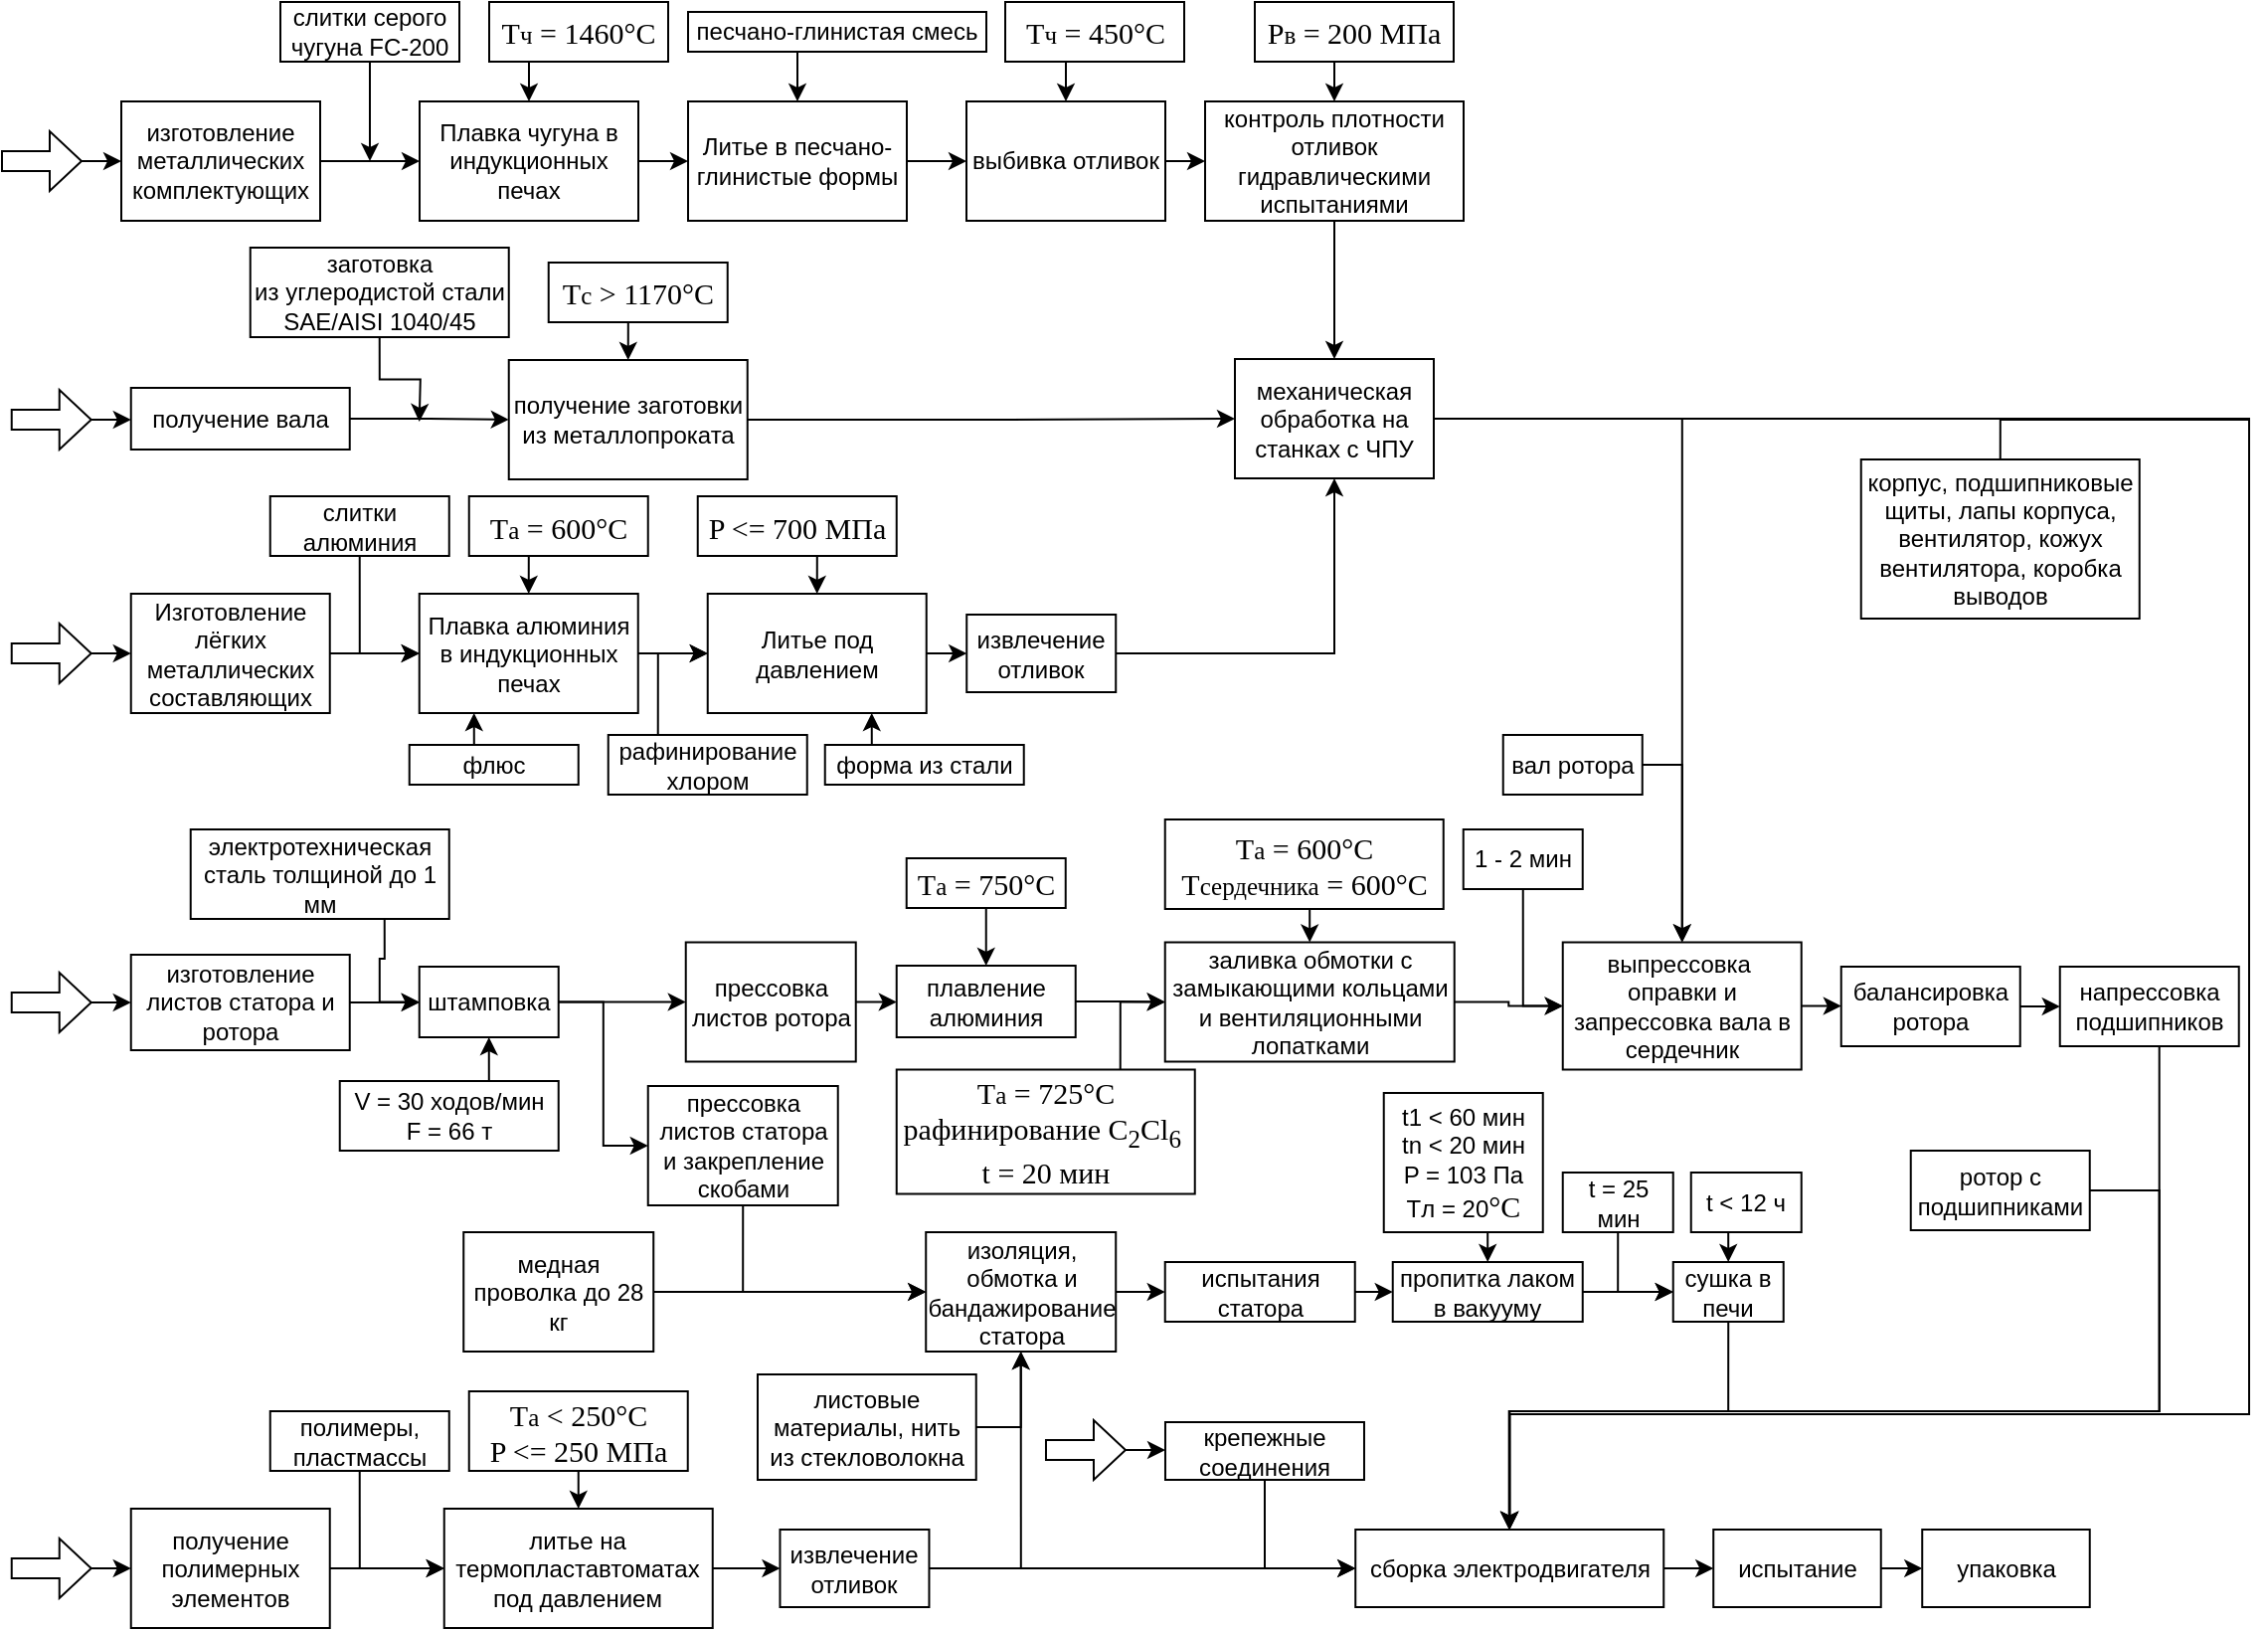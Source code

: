 <mxfile version="14.8.0" type="github">
  <diagram id="jTLe9S580Fmypu5tS3AX" name="Страница 1">
    <mxGraphModel dx="1426" dy="783" grid="1" gridSize="10" guides="1" tooltips="1" connect="1" arrows="1" fold="1" page="1" pageScale="1" pageWidth="1169" pageHeight="827" math="0" shadow="0">
      <root>
        <mxCell id="0" />
        <mxCell id="1" parent="0" />
        <mxCell id="T1iM9zcVQcqPaShfsM0y-9" style="edgeStyle=orthogonalEdgeStyle;rounded=0;orthogonalLoop=1;jettySize=auto;html=1;exitX=1;exitY=0.5;exitDx=0;exitDy=0;entryX=0;entryY=0.5;entryDx=0;entryDy=0;" parent="1" source="T1iM9zcVQcqPaShfsM0y-27" target="T1iM9zcVQcqPaShfsM0y-8" edge="1">
          <mxGeometry relative="1" as="geometry">
            <mxPoint x="140" y="80" as="sourcePoint" />
          </mxGeometry>
        </mxCell>
        <mxCell id="T1iM9zcVQcqPaShfsM0y-28" style="edgeStyle=orthogonalEdgeStyle;rounded=0;orthogonalLoop=1;jettySize=auto;html=1;exitX=1;exitY=0.5;exitDx=0;exitDy=0;exitPerimeter=0;entryX=0;entryY=0.5;entryDx=0;entryDy=0;" parent="1" source="T1iM9zcVQcqPaShfsM0y-4" target="T1iM9zcVQcqPaShfsM0y-27" edge="1">
          <mxGeometry relative="1" as="geometry" />
        </mxCell>
        <mxCell id="T1iM9zcVQcqPaShfsM0y-4" value="" style="shape=singleArrow;whiteSpace=wrap;html=1;arrowWidth=0.333;arrowSize=0.4;" parent="1" vertex="1">
          <mxGeometry y="65" width="40" height="30" as="geometry" />
        </mxCell>
        <mxCell id="T1iM9zcVQcqPaShfsM0y-11" style="edgeStyle=orthogonalEdgeStyle;rounded=0;orthogonalLoop=1;jettySize=auto;html=1;exitX=0.5;exitY=1;exitDx=0;exitDy=0;entryX=0.5;entryY=0;entryDx=0;entryDy=0;" parent="1" source="T1iM9zcVQcqPaShfsM0y-5" target="T1iM9zcVQcqPaShfsM0y-8" edge="1">
          <mxGeometry relative="1" as="geometry" />
        </mxCell>
        <mxCell id="T1iM9zcVQcqPaShfsM0y-5" value="&lt;font face=&quot;Times New Roman&quot;&gt;&lt;span style=&quot;font-size: 15px&quot;&gt;T&lt;/span&gt;&lt;span style=&quot;font-size: 12.5px&quot;&gt;ч&lt;/span&gt;&lt;span style=&quot;font-size: 15px&quot;&gt;&amp;nbsp;= 1460°С&lt;/span&gt;&lt;/font&gt;" style="rounded=0;whiteSpace=wrap;html=1;" parent="1" vertex="1">
          <mxGeometry x="245" width="90" height="30" as="geometry" />
        </mxCell>
        <mxCell id="T1iM9zcVQcqPaShfsM0y-10" style="edgeStyle=orthogonalEdgeStyle;rounded=0;orthogonalLoop=1;jettySize=auto;html=1;exitX=0.5;exitY=1;exitDx=0;exitDy=0;" parent="1" source="T1iM9zcVQcqPaShfsM0y-6" edge="1">
          <mxGeometry relative="1" as="geometry">
            <mxPoint x="185" y="80" as="targetPoint" />
          </mxGeometry>
        </mxCell>
        <mxCell id="T1iM9zcVQcqPaShfsM0y-6" value="слитки серого чугуна FC-200" style="rounded=0;whiteSpace=wrap;html=1;" parent="1" vertex="1">
          <mxGeometry x="140" width="90" height="30" as="geometry" />
        </mxCell>
        <mxCell id="T1iM9zcVQcqPaShfsM0y-16" style="edgeStyle=orthogonalEdgeStyle;rounded=0;orthogonalLoop=1;jettySize=auto;html=1;exitX=1;exitY=0.5;exitDx=0;exitDy=0;entryX=0;entryY=0.5;entryDx=0;entryDy=0;" parent="1" source="T1iM9zcVQcqPaShfsM0y-7" target="T1iM9zcVQcqPaShfsM0y-15" edge="1">
          <mxGeometry relative="1" as="geometry" />
        </mxCell>
        <mxCell id="T1iM9zcVQcqPaShfsM0y-7" value="Литье в песчано-глинистые формы" style="rounded=0;whiteSpace=wrap;html=1;" parent="1" vertex="1">
          <mxGeometry x="345" y="50" width="110" height="60" as="geometry" />
        </mxCell>
        <mxCell id="T1iM9zcVQcqPaShfsM0y-12" style="edgeStyle=orthogonalEdgeStyle;rounded=0;orthogonalLoop=1;jettySize=auto;html=1;exitX=1;exitY=0.5;exitDx=0;exitDy=0;entryX=0;entryY=0.5;entryDx=0;entryDy=0;" parent="1" source="T1iM9zcVQcqPaShfsM0y-8" target="T1iM9zcVQcqPaShfsM0y-7" edge="1">
          <mxGeometry relative="1" as="geometry" />
        </mxCell>
        <mxCell id="T1iM9zcVQcqPaShfsM0y-8" value="Плавка чугуна в индукционных печах" style="rounded=0;whiteSpace=wrap;html=1;" parent="1" vertex="1">
          <mxGeometry x="210" y="50" width="110" height="60" as="geometry" />
        </mxCell>
        <mxCell id="T1iM9zcVQcqPaShfsM0y-86" style="edgeStyle=orthogonalEdgeStyle;rounded=0;orthogonalLoop=1;jettySize=auto;html=1;exitX=0.5;exitY=1;exitDx=0;exitDy=0;entryX=0.5;entryY=0;entryDx=0;entryDy=0;" parent="1" source="T1iM9zcVQcqPaShfsM0y-13" target="T1iM9zcVQcqPaShfsM0y-7" edge="1">
          <mxGeometry relative="1" as="geometry" />
        </mxCell>
        <mxCell id="T1iM9zcVQcqPaShfsM0y-13" value="песчано-глинистая смесь" style="rounded=0;whiteSpace=wrap;html=1;" parent="1" vertex="1">
          <mxGeometry x="345" y="5" width="150" height="20" as="geometry" />
        </mxCell>
        <mxCell id="T1iM9zcVQcqPaShfsM0y-102" style="edgeStyle=orthogonalEdgeStyle;rounded=0;orthogonalLoop=1;jettySize=auto;html=1;exitX=1;exitY=0.5;exitDx=0;exitDy=0;entryX=0;entryY=0.5;entryDx=0;entryDy=0;" parent="1" source="T1iM9zcVQcqPaShfsM0y-15" target="T1iM9zcVQcqPaShfsM0y-21" edge="1">
          <mxGeometry relative="1" as="geometry" />
        </mxCell>
        <mxCell id="T1iM9zcVQcqPaShfsM0y-15" value="выбивка отливок" style="rounded=0;whiteSpace=wrap;html=1;" parent="1" vertex="1">
          <mxGeometry x="485" y="50" width="100" height="60" as="geometry" />
        </mxCell>
        <mxCell id="T1iM9zcVQcqPaShfsM0y-18" style="edgeStyle=orthogonalEdgeStyle;rounded=0;orthogonalLoop=1;jettySize=auto;html=1;exitX=0.5;exitY=1;exitDx=0;exitDy=0;entryX=0.5;entryY=0;entryDx=0;entryDy=0;" parent="1" source="T1iM9zcVQcqPaShfsM0y-17" target="T1iM9zcVQcqPaShfsM0y-15" edge="1">
          <mxGeometry relative="1" as="geometry" />
        </mxCell>
        <mxCell id="T1iM9zcVQcqPaShfsM0y-17" value="&lt;font face=&quot;Times New Roman&quot;&gt;&lt;span style=&quot;font-size: 15px&quot;&gt;T&lt;/span&gt;&lt;span style=&quot;font-size: 12.5px&quot;&gt;ч&lt;/span&gt;&lt;span style=&quot;font-size: 15px&quot;&gt;&amp;nbsp;= 450°С&lt;/span&gt;&lt;/font&gt;" style="rounded=0;whiteSpace=wrap;html=1;" parent="1" vertex="1">
          <mxGeometry x="504.5" width="90" height="30" as="geometry" />
        </mxCell>
        <mxCell id="T1iM9zcVQcqPaShfsM0y-104" style="edgeStyle=orthogonalEdgeStyle;rounded=0;orthogonalLoop=1;jettySize=auto;html=1;exitX=0.5;exitY=1;exitDx=0;exitDy=0;entryX=0.5;entryY=0;entryDx=0;entryDy=0;" parent="1" source="T1iM9zcVQcqPaShfsM0y-21" target="T1iM9zcVQcqPaShfsM0y-99" edge="1">
          <mxGeometry relative="1" as="geometry" />
        </mxCell>
        <mxCell id="T1iM9zcVQcqPaShfsM0y-21" value="контроль плотности отливок гидравлическими испытаниями" style="rounded=0;whiteSpace=wrap;html=1;" parent="1" vertex="1">
          <mxGeometry x="605" y="50" width="130" height="60" as="geometry" />
        </mxCell>
        <mxCell id="T1iM9zcVQcqPaShfsM0y-24" style="edgeStyle=orthogonalEdgeStyle;rounded=0;orthogonalLoop=1;jettySize=auto;html=1;exitX=0.5;exitY=1;exitDx=0;exitDy=0;entryX=0.5;entryY=0;entryDx=0;entryDy=0;" parent="1" source="T1iM9zcVQcqPaShfsM0y-23" target="T1iM9zcVQcqPaShfsM0y-21" edge="1">
          <mxGeometry relative="1" as="geometry" />
        </mxCell>
        <mxCell id="T1iM9zcVQcqPaShfsM0y-23" value="&lt;font face=&quot;Times New Roman&quot;&gt;&lt;span style=&quot;font-size: 15px&quot;&gt;P&lt;/span&gt;&lt;span style=&quot;font-size: 12.5px&quot;&gt;в&lt;/span&gt;&lt;span style=&quot;font-size: 15px&quot;&gt;&amp;nbsp;= 200 МПа&lt;/span&gt;&lt;/font&gt;" style="rounded=0;whiteSpace=wrap;html=1;" parent="1" vertex="1">
          <mxGeometry x="630" width="100" height="30" as="geometry" />
        </mxCell>
        <mxCell id="T1iM9zcVQcqPaShfsM0y-27" value="изготовление металлических комплектующих" style="rounded=0;whiteSpace=wrap;html=1;" parent="1" vertex="1">
          <mxGeometry x="60" y="50" width="100" height="60" as="geometry" />
        </mxCell>
        <mxCell id="T1iM9zcVQcqPaShfsM0y-34" style="edgeStyle=orthogonalEdgeStyle;rounded=0;orthogonalLoop=1;jettySize=auto;html=1;exitX=1;exitY=0.5;exitDx=0;exitDy=0;entryX=0;entryY=0.5;entryDx=0;entryDy=0;" parent="1" source="T1iM9zcVQcqPaShfsM0y-29" target="T1iM9zcVQcqPaShfsM0y-31" edge="1">
          <mxGeometry relative="1" as="geometry" />
        </mxCell>
        <mxCell id="T1iM9zcVQcqPaShfsM0y-29" value="&lt;font style=&quot;font-size: 12px&quot;&gt;получение полимерных элементов&lt;/font&gt;" style="rounded=0;whiteSpace=wrap;html=1;" parent="1" vertex="1">
          <mxGeometry x="64.87" y="757.5" width="100" height="60" as="geometry" />
        </mxCell>
        <mxCell id="KKowccUWhyU_f7dTfOQe-101" style="edgeStyle=orthogonalEdgeStyle;rounded=0;orthogonalLoop=1;jettySize=auto;html=1;exitX=1;exitY=0.5;exitDx=0;exitDy=0;entryX=0;entryY=0.5;entryDx=0;entryDy=0;" edge="1" parent="1" source="T1iM9zcVQcqPaShfsM0y-31" target="T1iM9zcVQcqPaShfsM0y-46">
          <mxGeometry relative="1" as="geometry" />
        </mxCell>
        <mxCell id="T1iM9zcVQcqPaShfsM0y-31" value="литье на термопластавтоматах под давлением" style="rounded=0;whiteSpace=wrap;html=1;" parent="1" vertex="1">
          <mxGeometry x="222.37" y="757.5" width="135" height="60" as="geometry" />
        </mxCell>
        <mxCell id="T1iM9zcVQcqPaShfsM0y-38" style="edgeStyle=orthogonalEdgeStyle;rounded=0;orthogonalLoop=1;jettySize=auto;html=1;exitX=0.5;exitY=1;exitDx=0;exitDy=0;entryX=0.5;entryY=0;entryDx=0;entryDy=0;" parent="1" source="T1iM9zcVQcqPaShfsM0y-32" target="T1iM9zcVQcqPaShfsM0y-31" edge="1">
          <mxGeometry relative="1" as="geometry" />
        </mxCell>
        <mxCell id="T1iM9zcVQcqPaShfsM0y-32" value="&lt;font face=&quot;Times New Roman&quot;&gt;&lt;span style=&quot;font-size: 15px&quot;&gt;T&lt;/span&gt;&lt;span style=&quot;font-size: 12.5px&quot;&gt;а&lt;/span&gt;&lt;span style=&quot;font-size: 15px&quot;&gt;&amp;nbsp;&amp;lt; 250°С&lt;br&gt;&lt;/span&gt;&lt;/font&gt;&lt;span style=&quot;font-family: &amp;#34;times new roman&amp;#34; ; font-size: 15px&quot;&gt;P &amp;lt;= 250 МПа&lt;/span&gt;&lt;font face=&quot;Times New Roman&quot;&gt;&lt;span style=&quot;font-size: 15px&quot;&gt;&lt;br&gt;&lt;/span&gt;&lt;/font&gt;" style="rounded=0;whiteSpace=wrap;html=1;" parent="1" vertex="1">
          <mxGeometry x="234.87" y="698.5" width="110" height="40" as="geometry" />
        </mxCell>
        <mxCell id="KKowccUWhyU_f7dTfOQe-23" style="edgeStyle=orthogonalEdgeStyle;rounded=0;orthogonalLoop=1;jettySize=auto;html=1;exitX=0.5;exitY=1;exitDx=0;exitDy=0;entryX=0;entryY=0.5;entryDx=0;entryDy=0;" edge="1" parent="1" source="T1iM9zcVQcqPaShfsM0y-42" target="T1iM9zcVQcqPaShfsM0y-31">
          <mxGeometry relative="1" as="geometry" />
        </mxCell>
        <mxCell id="T1iM9zcVQcqPaShfsM0y-42" value="полимеры, пластмассы" style="rounded=0;whiteSpace=wrap;html=1;" parent="1" vertex="1">
          <mxGeometry x="134.87" y="708.5" width="90" height="30" as="geometry" />
        </mxCell>
        <mxCell id="KKowccUWhyU_f7dTfOQe-63" style="edgeStyle=orthogonalEdgeStyle;rounded=0;orthogonalLoop=1;jettySize=auto;html=1;exitX=1;exitY=0.5;exitDx=0;exitDy=0;entryX=0;entryY=0.5;entryDx=0;entryDy=0;" edge="1" parent="1" source="T1iM9zcVQcqPaShfsM0y-46" target="KKowccUWhyU_f7dTfOQe-59">
          <mxGeometry relative="1" as="geometry" />
        </mxCell>
        <mxCell id="KKowccUWhyU_f7dTfOQe-103" style="edgeStyle=orthogonalEdgeStyle;rounded=0;orthogonalLoop=1;jettySize=auto;html=1;exitX=1;exitY=0.5;exitDx=0;exitDy=0;entryX=0.5;entryY=1;entryDx=0;entryDy=0;" edge="1" parent="1" source="T1iM9zcVQcqPaShfsM0y-46" target="KKowccUWhyU_f7dTfOQe-35">
          <mxGeometry relative="1" as="geometry" />
        </mxCell>
        <mxCell id="T1iM9zcVQcqPaShfsM0y-46" value="извлечение отливок" style="rounded=0;whiteSpace=wrap;html=1;" parent="1" vertex="1">
          <mxGeometry x="391.24" y="768" width="75" height="39" as="geometry" />
        </mxCell>
        <mxCell id="T1iM9zcVQcqPaShfsM0y-61" style="edgeStyle=orthogonalEdgeStyle;rounded=0;orthogonalLoop=1;jettySize=auto;html=1;exitX=1;exitY=0.5;exitDx=0;exitDy=0;entryX=0;entryY=0.5;entryDx=0;entryDy=0;" parent="1" source="T1iM9zcVQcqPaShfsM0y-62" target="T1iM9zcVQcqPaShfsM0y-64" edge="1">
          <mxGeometry relative="1" as="geometry" />
        </mxCell>
        <mxCell id="T1iM9zcVQcqPaShfsM0y-62" value="&lt;font style=&quot;font-size: 12px&quot;&gt;получение вала&lt;/font&gt;" style="rounded=0;whiteSpace=wrap;html=1;" parent="1" vertex="1">
          <mxGeometry x="64.87" y="194" width="110" height="31" as="geometry" />
        </mxCell>
        <mxCell id="T1iM9zcVQcqPaShfsM0y-105" style="edgeStyle=orthogonalEdgeStyle;rounded=0;orthogonalLoop=1;jettySize=auto;html=1;exitX=1;exitY=0.5;exitDx=0;exitDy=0;" parent="1" source="T1iM9zcVQcqPaShfsM0y-64" target="T1iM9zcVQcqPaShfsM0y-99" edge="1">
          <mxGeometry relative="1" as="geometry" />
        </mxCell>
        <mxCell id="T1iM9zcVQcqPaShfsM0y-64" value="получение заготовки из металлопроката" style="rounded=0;whiteSpace=wrap;html=1;" parent="1" vertex="1">
          <mxGeometry x="254.87" y="180" width="120" height="60" as="geometry" />
        </mxCell>
        <mxCell id="T1iM9zcVQcqPaShfsM0y-73" style="edgeStyle=orthogonalEdgeStyle;rounded=0;orthogonalLoop=1;jettySize=auto;html=1;exitX=0.5;exitY=1;exitDx=0;exitDy=0;" parent="1" source="T1iM9zcVQcqPaShfsM0y-74" edge="1">
          <mxGeometry relative="1" as="geometry">
            <mxPoint x="209.87" y="211" as="targetPoint" />
          </mxGeometry>
        </mxCell>
        <mxCell id="T1iM9zcVQcqPaShfsM0y-74" value="заготовка из&amp;nbsp;углеродистой стали SAE/AISI 1040/45" style="rounded=0;whiteSpace=wrap;html=1;" parent="1" vertex="1">
          <mxGeometry x="124.87" y="123.5" width="130" height="45" as="geometry" />
        </mxCell>
        <mxCell id="T1iM9zcVQcqPaShfsM0y-90" style="edgeStyle=orthogonalEdgeStyle;rounded=0;orthogonalLoop=1;jettySize=auto;html=1;exitX=1;exitY=0.5;exitDx=0;exitDy=0;entryX=0;entryY=0.5;entryDx=0;entryDy=0;" parent="1" source="T1iM9zcVQcqPaShfsM0y-91" target="T1iM9zcVQcqPaShfsM0y-93" edge="1">
          <mxGeometry relative="1" as="geometry" />
        </mxCell>
        <mxCell id="T1iM9zcVQcqPaShfsM0y-91" value="изготовление листов статора и ротора" style="rounded=0;whiteSpace=wrap;html=1;" parent="1" vertex="1">
          <mxGeometry x="64.87" y="479" width="110" height="48" as="geometry" />
        </mxCell>
        <mxCell id="T1iM9zcVQcqPaShfsM0y-109" style="edgeStyle=orthogonalEdgeStyle;rounded=0;orthogonalLoop=1;jettySize=auto;html=1;exitX=1;exitY=0.5;exitDx=0;exitDy=0;entryX=0;entryY=0.5;entryDx=0;entryDy=0;" parent="1" source="T1iM9zcVQcqPaShfsM0y-93" target="T1iM9zcVQcqPaShfsM0y-108" edge="1">
          <mxGeometry relative="1" as="geometry" />
        </mxCell>
        <mxCell id="KKowccUWhyU_f7dTfOQe-31" style="edgeStyle=orthogonalEdgeStyle;rounded=0;orthogonalLoop=1;jettySize=auto;html=1;exitX=1;exitY=0.5;exitDx=0;exitDy=0;entryX=0;entryY=0.5;entryDx=0;entryDy=0;" edge="1" parent="1" source="T1iM9zcVQcqPaShfsM0y-93" target="T1iM9zcVQcqPaShfsM0y-114">
          <mxGeometry relative="1" as="geometry" />
        </mxCell>
        <mxCell id="T1iM9zcVQcqPaShfsM0y-93" value="штамповка" style="rounded=0;whiteSpace=wrap;html=1;" parent="1" vertex="1">
          <mxGeometry x="209.87" y="485" width="70" height="35.5" as="geometry" />
        </mxCell>
        <mxCell id="KKowccUWhyU_f7dTfOQe-29" style="edgeStyle=orthogonalEdgeStyle;rounded=0;orthogonalLoop=1;jettySize=auto;html=1;exitX=0.75;exitY=1;exitDx=0;exitDy=0;entryX=0;entryY=0.5;entryDx=0;entryDy=0;" edge="1" parent="1" source="T1iM9zcVQcqPaShfsM0y-95" target="T1iM9zcVQcqPaShfsM0y-93">
          <mxGeometry relative="1" as="geometry" />
        </mxCell>
        <mxCell id="T1iM9zcVQcqPaShfsM0y-95" value="электротехническая сталь толщиной до 1 мм" style="rounded=0;whiteSpace=wrap;html=1;" parent="1" vertex="1">
          <mxGeometry x="94.87" y="416" width="130" height="45" as="geometry" />
        </mxCell>
        <mxCell id="KKowccUWhyU_f7dTfOQe-30" style="edgeStyle=orthogonalEdgeStyle;rounded=0;orthogonalLoop=1;jettySize=auto;html=1;exitX=0.5;exitY=0;exitDx=0;exitDy=0;entryX=0.5;entryY=1;entryDx=0;entryDy=0;" edge="1" parent="1" source="T1iM9zcVQcqPaShfsM0y-97" target="T1iM9zcVQcqPaShfsM0y-93">
          <mxGeometry relative="1" as="geometry" />
        </mxCell>
        <mxCell id="T1iM9zcVQcqPaShfsM0y-97" value="V = 30 ходов/мин&lt;br&gt;F = 66 т" style="rounded=0;whiteSpace=wrap;html=1;" parent="1" vertex="1">
          <mxGeometry x="169.87" y="542.5" width="110" height="35" as="geometry" />
        </mxCell>
        <mxCell id="T1iM9zcVQcqPaShfsM0y-124" style="edgeStyle=orthogonalEdgeStyle;rounded=0;orthogonalLoop=1;jettySize=auto;html=1;exitX=1;exitY=0.5;exitDx=0;exitDy=0;" parent="1" source="T1iM9zcVQcqPaShfsM0y-99" target="T1iM9zcVQcqPaShfsM0y-122" edge="1">
          <mxGeometry relative="1" as="geometry" />
        </mxCell>
        <mxCell id="KKowccUWhyU_f7dTfOQe-60" style="edgeStyle=orthogonalEdgeStyle;rounded=0;orthogonalLoop=1;jettySize=auto;html=1;exitX=1;exitY=0.5;exitDx=0;exitDy=0;entryX=0.5;entryY=0;entryDx=0;entryDy=0;" edge="1" parent="1" source="T1iM9zcVQcqPaShfsM0y-99" target="KKowccUWhyU_f7dTfOQe-59">
          <mxGeometry relative="1" as="geometry">
            <Array as="points">
              <mxPoint x="1130" y="210" />
              <mxPoint x="1130" y="710" />
              <mxPoint x="758" y="710" />
            </Array>
          </mxGeometry>
        </mxCell>
        <mxCell id="T1iM9zcVQcqPaShfsM0y-99" value="механическая обработка на станках с ЧПУ" style="rounded=0;whiteSpace=wrap;html=1;" parent="1" vertex="1">
          <mxGeometry x="620" y="179.5" width="100" height="60" as="geometry" />
        </mxCell>
        <mxCell id="T1iM9zcVQcqPaShfsM0y-101" style="edgeStyle=orthogonalEdgeStyle;rounded=0;orthogonalLoop=1;jettySize=auto;html=1;exitX=0.5;exitY=1;exitDx=0;exitDy=0;entryX=0.5;entryY=0;entryDx=0;entryDy=0;" parent="1" source="T1iM9zcVQcqPaShfsM0y-100" target="T1iM9zcVQcqPaShfsM0y-64" edge="1">
          <mxGeometry relative="1" as="geometry" />
        </mxCell>
        <mxCell id="T1iM9zcVQcqPaShfsM0y-100" value="&lt;font face=&quot;Times New Roman&quot;&gt;&lt;span style=&quot;font-size: 15px&quot;&gt;T&lt;/span&gt;&lt;span style=&quot;font-size: 12.5px&quot;&gt;c&lt;/span&gt;&lt;span style=&quot;font-size: 15px&quot;&gt;&amp;nbsp;&amp;gt; 1170°С&lt;/span&gt;&lt;/font&gt;" style="rounded=0;whiteSpace=wrap;html=1;" parent="1" vertex="1">
          <mxGeometry x="274.87" y="131" width="90" height="30" as="geometry" />
        </mxCell>
        <mxCell id="KKowccUWhyU_f7dTfOQe-4" style="edgeStyle=orthogonalEdgeStyle;rounded=0;orthogonalLoop=1;jettySize=auto;html=1;exitX=1;exitY=0.5;exitDx=0;exitDy=0;entryX=0;entryY=0.5;entryDx=0;entryDy=0;" edge="1" parent="1" source="T1iM9zcVQcqPaShfsM0y-108" target="T1iM9zcVQcqPaShfsM0y-118">
          <mxGeometry relative="1" as="geometry" />
        </mxCell>
        <mxCell id="T1iM9zcVQcqPaShfsM0y-108" value="прессовка листов ротора" style="rounded=0;whiteSpace=wrap;html=1;" parent="1" vertex="1">
          <mxGeometry x="343.87" y="472.75" width="85.5" height="60" as="geometry" />
        </mxCell>
        <mxCell id="KKowccUWhyU_f7dTfOQe-41" style="edgeStyle=orthogonalEdgeStyle;rounded=0;orthogonalLoop=1;jettySize=auto;html=1;exitX=0.5;exitY=1;exitDx=0;exitDy=0;entryX=0;entryY=0.5;entryDx=0;entryDy=0;" edge="1" parent="1" source="T1iM9zcVQcqPaShfsM0y-114" target="KKowccUWhyU_f7dTfOQe-35">
          <mxGeometry relative="1" as="geometry" />
        </mxCell>
        <mxCell id="T1iM9zcVQcqPaShfsM0y-114" value="прессовка листов статора и закрепление скобами" style="rounded=0;whiteSpace=wrap;html=1;" parent="1" vertex="1">
          <mxGeometry x="324.87" y="545" width="95.5" height="60" as="geometry" />
        </mxCell>
        <mxCell id="T1iM9zcVQcqPaShfsM0y-123" style="edgeStyle=orthogonalEdgeStyle;rounded=0;orthogonalLoop=1;jettySize=auto;html=1;exitX=1;exitY=0.5;exitDx=0;exitDy=0;entryX=0;entryY=0.5;entryDx=0;entryDy=0;" parent="1" source="T1iM9zcVQcqPaShfsM0y-116" target="T1iM9zcVQcqPaShfsM0y-122" edge="1">
          <mxGeometry relative="1" as="geometry" />
        </mxCell>
        <mxCell id="T1iM9zcVQcqPaShfsM0y-116" value="заливка обмотки с замыкающими кольцами и вентиляционными лопатками" style="rounded=0;whiteSpace=wrap;html=1;" parent="1" vertex="1">
          <mxGeometry x="584.87" y="472.75" width="145.5" height="60" as="geometry" />
        </mxCell>
        <mxCell id="KKowccUWhyU_f7dTfOQe-5" style="edgeStyle=orthogonalEdgeStyle;rounded=0;orthogonalLoop=1;jettySize=auto;html=1;exitX=1;exitY=0.5;exitDx=0;exitDy=0;entryX=0;entryY=0.5;entryDx=0;entryDy=0;" edge="1" parent="1" source="T1iM9zcVQcqPaShfsM0y-118" target="T1iM9zcVQcqPaShfsM0y-116">
          <mxGeometry relative="1" as="geometry" />
        </mxCell>
        <mxCell id="T1iM9zcVQcqPaShfsM0y-118" value="плавление алюминия" style="rounded=0;whiteSpace=wrap;html=1;" parent="1" vertex="1">
          <mxGeometry x="449.87" y="484.5" width="90" height="36" as="geometry" />
        </mxCell>
        <mxCell id="T1iM9zcVQcqPaShfsM0y-121" style="edgeStyle=orthogonalEdgeStyle;rounded=0;orthogonalLoop=1;jettySize=auto;html=1;exitX=0.5;exitY=1;exitDx=0;exitDy=0;entryX=0.5;entryY=0;entryDx=0;entryDy=0;" parent="1" source="T1iM9zcVQcqPaShfsM0y-120" target="T1iM9zcVQcqPaShfsM0y-116" edge="1">
          <mxGeometry relative="1" as="geometry" />
        </mxCell>
        <mxCell id="T1iM9zcVQcqPaShfsM0y-120" value="&lt;font face=&quot;Times New Roman&quot;&gt;&lt;span style=&quot;font-size: 15px&quot;&gt;T&lt;/span&gt;&lt;span style=&quot;font-size: 12.5px&quot;&gt;а&lt;/span&gt;&lt;span style=&quot;font-size: 15px&quot;&gt;&amp;nbsp;= 600°С&lt;br&gt;&lt;/span&gt;&lt;/font&gt;&lt;span style=&quot;font-family: &amp;#34;times new roman&amp;#34; ; font-size: 15px&quot;&gt;T&lt;/span&gt;&lt;span style=&quot;font-family: &amp;#34;times new roman&amp;#34; ; font-size: 12.5px&quot;&gt;сердечника&lt;/span&gt;&lt;span style=&quot;font-family: &amp;#34;times new roman&amp;#34; ; font-size: 15px&quot;&gt;&amp;nbsp;= 600°С&lt;/span&gt;&lt;font face=&quot;Times New Roman&quot;&gt;&lt;span style=&quot;font-size: 15px&quot;&gt;&lt;br&gt;&lt;/span&gt;&lt;/font&gt;" style="rounded=0;whiteSpace=wrap;html=1;" parent="1" vertex="1">
          <mxGeometry x="584.87" y="411" width="140" height="45" as="geometry" />
        </mxCell>
        <mxCell id="KKowccUWhyU_f7dTfOQe-17" style="edgeStyle=orthogonalEdgeStyle;rounded=0;orthogonalLoop=1;jettySize=auto;html=1;exitX=1;exitY=0.5;exitDx=0;exitDy=0;entryX=0;entryY=0.5;entryDx=0;entryDy=0;" edge="1" parent="1" source="T1iM9zcVQcqPaShfsM0y-122" target="T1iM9zcVQcqPaShfsM0y-127">
          <mxGeometry relative="1" as="geometry" />
        </mxCell>
        <mxCell id="T1iM9zcVQcqPaShfsM0y-122" value="выпрессовка&amp;nbsp; оправки и запрессовка вала в сердечник" style="rounded=0;whiteSpace=wrap;html=1;" parent="1" vertex="1">
          <mxGeometry x="784.87" y="472.75" width="120" height="64" as="geometry" />
        </mxCell>
        <mxCell id="T1iM9zcVQcqPaShfsM0y-126" style="edgeStyle=orthogonalEdgeStyle;rounded=0;orthogonalLoop=1;jettySize=auto;html=1;exitX=1;exitY=0.5;exitDx=0;exitDy=0;entryX=0.5;entryY=0;entryDx=0;entryDy=0;" parent="1" source="T1iM9zcVQcqPaShfsM0y-125" target="T1iM9zcVQcqPaShfsM0y-122" edge="1">
          <mxGeometry relative="1" as="geometry" />
        </mxCell>
        <mxCell id="T1iM9zcVQcqPaShfsM0y-125" value="вал ротора" style="rounded=0;whiteSpace=wrap;html=1;" parent="1" vertex="1">
          <mxGeometry x="754.87" y="368.5" width="70" height="30" as="geometry" />
        </mxCell>
        <mxCell id="KKowccUWhyU_f7dTfOQe-33" style="edgeStyle=orthogonalEdgeStyle;rounded=0;orthogonalLoop=1;jettySize=auto;html=1;exitX=1;exitY=0.5;exitDx=0;exitDy=0;entryX=0;entryY=0.5;entryDx=0;entryDy=0;" edge="1" parent="1" source="T1iM9zcVQcqPaShfsM0y-127" target="T1iM9zcVQcqPaShfsM0y-129">
          <mxGeometry relative="1" as="geometry" />
        </mxCell>
        <mxCell id="T1iM9zcVQcqPaShfsM0y-127" value="балансировка ротора" style="rounded=0;whiteSpace=wrap;html=1;" parent="1" vertex="1">
          <mxGeometry x="924.87" y="485" width="90" height="40" as="geometry" />
        </mxCell>
        <mxCell id="KKowccUWhyU_f7dTfOQe-62" style="edgeStyle=orthogonalEdgeStyle;rounded=0;orthogonalLoop=1;jettySize=auto;html=1;exitX=0.5;exitY=1;exitDx=0;exitDy=0;entryX=0.5;entryY=0;entryDx=0;entryDy=0;" edge="1" parent="1" source="T1iM9zcVQcqPaShfsM0y-129" target="KKowccUWhyU_f7dTfOQe-59">
          <mxGeometry relative="1" as="geometry">
            <Array as="points">
              <mxPoint x="1084.87" y="525.5" />
              <mxPoint x="1084.87" y="708.5" />
              <mxPoint x="757.87" y="708.5" />
            </Array>
          </mxGeometry>
        </mxCell>
        <mxCell id="T1iM9zcVQcqPaShfsM0y-129" value="напрессовка подшипников" style="rounded=0;whiteSpace=wrap;html=1;" parent="1" vertex="1">
          <mxGeometry x="1034.87" y="485" width="90" height="40" as="geometry" />
        </mxCell>
        <mxCell id="KKowccUWhyU_f7dTfOQe-2" style="edgeStyle=orthogonalEdgeStyle;rounded=0;orthogonalLoop=1;jettySize=auto;html=1;exitX=0.5;exitY=1;exitDx=0;exitDy=0;entryX=0;entryY=0.5;entryDx=0;entryDy=0;" edge="1" parent="1" source="KKowccUWhyU_f7dTfOQe-1" target="T1iM9zcVQcqPaShfsM0y-122">
          <mxGeometry relative="1" as="geometry" />
        </mxCell>
        <mxCell id="KKowccUWhyU_f7dTfOQe-1" value="1 - 2 мин" style="rounded=0;whiteSpace=wrap;html=1;" vertex="1" parent="1">
          <mxGeometry x="734.87" y="416" width="60" height="30" as="geometry" />
        </mxCell>
        <mxCell id="KKowccUWhyU_f7dTfOQe-7" style="edgeStyle=orthogonalEdgeStyle;rounded=0;orthogonalLoop=1;jettySize=auto;html=1;exitX=0.5;exitY=1;exitDx=0;exitDy=0;entryX=0.5;entryY=0;entryDx=0;entryDy=0;" edge="1" parent="1" source="KKowccUWhyU_f7dTfOQe-6" target="T1iM9zcVQcqPaShfsM0y-118">
          <mxGeometry relative="1" as="geometry" />
        </mxCell>
        <mxCell id="KKowccUWhyU_f7dTfOQe-6" value="&lt;font face=&quot;Times New Roman&quot;&gt;&lt;span style=&quot;font-size: 15px&quot;&gt;T&lt;/span&gt;&lt;span style=&quot;font-size: 12.5px&quot;&gt;а&lt;/span&gt;&lt;span style=&quot;font-size: 15px&quot;&gt;&amp;nbsp;= 750°С&lt;/span&gt;&lt;/font&gt;&lt;font face=&quot;Times New Roman&quot;&gt;&lt;span style=&quot;font-size: 15px&quot;&gt;&lt;br&gt;&lt;/span&gt;&lt;/font&gt;" style="rounded=0;whiteSpace=wrap;html=1;" vertex="1" parent="1">
          <mxGeometry x="454.87" y="430.5" width="80" height="25" as="geometry" />
        </mxCell>
        <mxCell id="KKowccUWhyU_f7dTfOQe-37" style="edgeStyle=orthogonalEdgeStyle;rounded=0;orthogonalLoop=1;jettySize=auto;html=1;exitX=0.75;exitY=0;exitDx=0;exitDy=0;entryX=0;entryY=0.5;entryDx=0;entryDy=0;" edge="1" parent="1" source="KKowccUWhyU_f7dTfOQe-8" target="T1iM9zcVQcqPaShfsM0y-116">
          <mxGeometry relative="1" as="geometry" />
        </mxCell>
        <mxCell id="KKowccUWhyU_f7dTfOQe-8" value="&lt;font face=&quot;Times New Roman&quot; style=&quot;font-size: 13px&quot;&gt;&lt;span style=&quot;font-size: 15px&quot;&gt;T&lt;/span&gt;&lt;span style=&quot;font-size: 12.5px&quot;&gt;а&lt;/span&gt;&lt;span style=&quot;font-size: 15px&quot;&gt;&amp;nbsp;= 725°С&lt;br&gt;рафинирование C&lt;sub&gt;2&lt;/sub&gt;Cl&lt;sub&gt;6&lt;/sub&gt;&amp;nbsp;&lt;/span&gt;&lt;/font&gt;&lt;span style=&quot;color: rgba(0 , 0 , 0 , 0) ; font-family: monospace ; font-size: 0px&quot;&gt;%3CmxGraphModel%3E%3Croot%3E%3CmxCell%20id%3D%220%22%2F%3E%3CmxCell%20id%3D%221%22%20parent%3D%220%22%2F%3E%3CmxCell%20id%3D%222%22%20value%3D%22%26lt%3Bfont%20face%3D%26quot%3BTimes%20New%20Roman%26quot%3B%26gt%3B%26lt%3Bspan%20style%3D%26quot%3Bfont-size%3A%2015px%26quot%3B%26gt%3BT%26lt%3B%2Fspan%26gt%3B%26lt%3Bspan%20style%3D%26quot%3Bfont-size%3A%2012.5px%26quot%3B%26gt%3B%D0%B0%26lt%3B%2Fspan%26gt%3B%26lt%3Bspan%20style%3D%26quot%3Bfont-size%3A%2015px%26quot%3B%26gt%3B%26amp%3Bnbsp%3B%3D%20600%C2%B0%D0%A1%26lt%3Bbr%26gt%3B%26lt%3B%2Fspan%26gt%3B%26lt%3B%2Ffont%26gt%3B%26lt%3Bspan%20style%3D%26quot%3Bfont-family%3A%20%26amp%3B%2334%3Btimes%20new%20roman%26amp%3B%2334%3B%20%3B%20font-size%3A%2015px%26quot%3B%26gt%3BT%26lt%3B%2Fspan%26gt%3B%26lt%3Bspan%20style%3D%26quot%3Bfont-family%3A%20%26amp%3B%2334%3Btimes%20new%20roman%26amp%3B%2334%3B%20%3B%20font-size%3A%2012.5px%26quot%3B%26gt%3B%D1%81%D0%B5%D1%80%D0%B4%D0%B5%D1%87%D0%BD%D0%B8%D0%BA%D0%B0%26lt%3B%2Fspan%26gt%3B%26lt%3Bspan%20style%3D%26quot%3Bfont-family%3A%20%26amp%3B%2334%3Btimes%20new%20roman%26amp%3B%2334%3B%20%3B%20font-size%3A%2015px%26quot%3B%26gt%3B%26amp%3Bnbsp%3B%3D%20600%C2%B0%D0%A1%26lt%3B%2Fspan%26gt%3B%26lt%3Bfont%20face%3D%26quot%3BTimes%20New%20Roman%26quot%3B%26gt%3B%26lt%3Bspan%20style%3D%26quot%3Bfont-size%3A%2015px%26quot%3B%26gt%3B%26lt%3Bbr%26gt%3B%26lt%3B%2Fspan%26gt%3B%26lt%3B%2Ffont%26gt%3B%22%20style%3D%22rounded%3D0%3BwhiteSpace%3Dwrap%3Bhtml%3D1%3B%22%20vertex%3D%221%22%20parent%3D%221%22%3E%3CmxGeometry%20x%3D%22725%22%20y%3D%22480%22%20width%3D%22140%22%20height%3D%2245%22%20as%3D%22geometry%22%2F%3E%3C%2FmxCell%3E%3C%2Froot%3E%3C%2FmxGraphModel%3E&lt;/span&gt;&lt;font face=&quot;Times New Roman&quot; style=&quot;font-size: 13px&quot;&gt;&lt;span style=&quot;font-size: 15px&quot;&gt;&lt;br&gt;&lt;/span&gt;&lt;/font&gt;&lt;span style=&quot;font-size: 15px&quot;&gt;&lt;font face=&quot;times new roman&quot;&gt;t = 20 мин&lt;/font&gt;&lt;br&gt;&lt;/span&gt;" style="rounded=0;whiteSpace=wrap;html=1;" vertex="1" parent="1">
          <mxGeometry x="449.87" y="536.75" width="150" height="62.5" as="geometry" />
        </mxCell>
        <mxCell id="KKowccUWhyU_f7dTfOQe-16" style="edgeStyle=orthogonalEdgeStyle;rounded=0;orthogonalLoop=1;jettySize=auto;html=1;exitX=1;exitY=0.5;exitDx=0;exitDy=0;exitPerimeter=0;entryX=0;entryY=0.5;entryDx=0;entryDy=0;" edge="1" parent="1" source="KKowccUWhyU_f7dTfOQe-11" target="T1iM9zcVQcqPaShfsM0y-29">
          <mxGeometry relative="1" as="geometry" />
        </mxCell>
        <mxCell id="KKowccUWhyU_f7dTfOQe-11" value="" style="shape=singleArrow;whiteSpace=wrap;html=1;arrowWidth=0.333;arrowSize=0.4;" vertex="1" parent="1">
          <mxGeometry x="4.87" y="772.5" width="40" height="30" as="geometry" />
        </mxCell>
        <mxCell id="KKowccUWhyU_f7dTfOQe-15" style="edgeStyle=orthogonalEdgeStyle;rounded=0;orthogonalLoop=1;jettySize=auto;html=1;exitX=1;exitY=0.5;exitDx=0;exitDy=0;exitPerimeter=0;" edge="1" parent="1" source="KKowccUWhyU_f7dTfOQe-12" target="T1iM9zcVQcqPaShfsM0y-62">
          <mxGeometry relative="1" as="geometry" />
        </mxCell>
        <mxCell id="KKowccUWhyU_f7dTfOQe-12" value="" style="shape=singleArrow;whiteSpace=wrap;html=1;arrowWidth=0.333;arrowSize=0.4;" vertex="1" parent="1">
          <mxGeometry x="4.87" y="195" width="40" height="30" as="geometry" />
        </mxCell>
        <mxCell id="KKowccUWhyU_f7dTfOQe-28" style="edgeStyle=orthogonalEdgeStyle;rounded=0;orthogonalLoop=1;jettySize=auto;html=1;exitX=1;exitY=0.5;exitDx=0;exitDy=0;exitPerimeter=0;entryX=0;entryY=0.5;entryDx=0;entryDy=0;" edge="1" parent="1" source="KKowccUWhyU_f7dTfOQe-13" target="T1iM9zcVQcqPaShfsM0y-91">
          <mxGeometry relative="1" as="geometry" />
        </mxCell>
        <mxCell id="KKowccUWhyU_f7dTfOQe-13" value="" style="shape=singleArrow;whiteSpace=wrap;html=1;arrowWidth=0.333;arrowSize=0.4;" vertex="1" parent="1">
          <mxGeometry x="4.87" y="488" width="40" height="30" as="geometry" />
        </mxCell>
        <mxCell id="KKowccUWhyU_f7dTfOQe-45" style="edgeStyle=orthogonalEdgeStyle;rounded=0;orthogonalLoop=1;jettySize=auto;html=1;exitX=1;exitY=0.5;exitDx=0;exitDy=0;entryX=0;entryY=0.5;entryDx=0;entryDy=0;" edge="1" parent="1" source="KKowccUWhyU_f7dTfOQe-35" target="KKowccUWhyU_f7dTfOQe-44">
          <mxGeometry relative="1" as="geometry" />
        </mxCell>
        <mxCell id="KKowccUWhyU_f7dTfOQe-35" value="изоляция, обмотка и бандажирование статора" style="rounded=0;whiteSpace=wrap;html=1;" vertex="1" parent="1">
          <mxGeometry x="464.62" y="618.5" width="95.5" height="60" as="geometry" />
        </mxCell>
        <mxCell id="KKowccUWhyU_f7dTfOQe-104" style="edgeStyle=orthogonalEdgeStyle;rounded=0;orthogonalLoop=1;jettySize=auto;html=1;exitX=1;exitY=0.5;exitDx=0;exitDy=0;" edge="1" parent="1" source="KKowccUWhyU_f7dTfOQe-39" target="KKowccUWhyU_f7dTfOQe-35">
          <mxGeometry relative="1" as="geometry" />
        </mxCell>
        <mxCell id="KKowccUWhyU_f7dTfOQe-39" value="листовые материалы, нить из стекловолокна" style="rounded=0;whiteSpace=wrap;html=1;" vertex="1" parent="1">
          <mxGeometry x="380" y="690" width="109.87" height="53" as="geometry" />
        </mxCell>
        <mxCell id="KKowccUWhyU_f7dTfOQe-43" style="edgeStyle=orthogonalEdgeStyle;rounded=0;orthogonalLoop=1;jettySize=auto;html=1;exitX=1;exitY=0.5;exitDx=0;exitDy=0;entryX=0;entryY=0.5;entryDx=0;entryDy=0;" edge="1" parent="1" source="KKowccUWhyU_f7dTfOQe-42" target="KKowccUWhyU_f7dTfOQe-35">
          <mxGeometry relative="1" as="geometry" />
        </mxCell>
        <mxCell id="KKowccUWhyU_f7dTfOQe-42" value="медная проволка до 28 кг" style="rounded=0;whiteSpace=wrap;html=1;" vertex="1" parent="1">
          <mxGeometry x="232.12" y="618.5" width="95.5" height="60" as="geometry" />
        </mxCell>
        <mxCell id="KKowccUWhyU_f7dTfOQe-51" style="edgeStyle=orthogonalEdgeStyle;rounded=0;orthogonalLoop=1;jettySize=auto;html=1;exitX=1;exitY=0.5;exitDx=0;exitDy=0;entryX=0;entryY=0.5;entryDx=0;entryDy=0;" edge="1" parent="1" source="KKowccUWhyU_f7dTfOQe-44" target="KKowccUWhyU_f7dTfOQe-46">
          <mxGeometry relative="1" as="geometry" />
        </mxCell>
        <mxCell id="KKowccUWhyU_f7dTfOQe-44" value="испытания статора" style="rounded=0;whiteSpace=wrap;html=1;" vertex="1" parent="1">
          <mxGeometry x="584.87" y="633.5" width="95.5" height="30" as="geometry" />
        </mxCell>
        <mxCell id="KKowccUWhyU_f7dTfOQe-53" style="edgeStyle=orthogonalEdgeStyle;rounded=0;orthogonalLoop=1;jettySize=auto;html=1;exitX=1;exitY=0.5;exitDx=0;exitDy=0;entryX=0;entryY=0.5;entryDx=0;entryDy=0;" edge="1" parent="1" source="KKowccUWhyU_f7dTfOQe-46" target="KKowccUWhyU_f7dTfOQe-52">
          <mxGeometry relative="1" as="geometry" />
        </mxCell>
        <mxCell id="KKowccUWhyU_f7dTfOQe-46" value="пропитка лаком в вакууму" style="rounded=0;whiteSpace=wrap;html=1;" vertex="1" parent="1">
          <mxGeometry x="699.37" y="633.5" width="95.5" height="30" as="geometry" />
        </mxCell>
        <mxCell id="KKowccUWhyU_f7dTfOQe-48" style="edgeStyle=orthogonalEdgeStyle;rounded=0;orthogonalLoop=1;jettySize=auto;html=1;exitX=0.5;exitY=1;exitDx=0;exitDy=0;entryX=0.5;entryY=0;entryDx=0;entryDy=0;" edge="1" parent="1" source="KKowccUWhyU_f7dTfOQe-47" target="KKowccUWhyU_f7dTfOQe-46">
          <mxGeometry relative="1" as="geometry" />
        </mxCell>
        <mxCell id="KKowccUWhyU_f7dTfOQe-47" value="t1 &amp;lt; 60 мин&lt;br&gt;tn &amp;lt; 20 мин&lt;br&gt;P = 103 Па&lt;br&gt;Tл = 20&lt;span style=&quot;font-family: &amp;#34;times new roman&amp;#34; ; font-size: 15px&quot;&gt;°С&lt;/span&gt;" style="rounded=0;whiteSpace=wrap;html=1;" vertex="1" parent="1">
          <mxGeometry x="694.87" y="548.5" width="80" height="70" as="geometry" />
        </mxCell>
        <mxCell id="KKowccUWhyU_f7dTfOQe-61" style="edgeStyle=orthogonalEdgeStyle;rounded=0;orthogonalLoop=1;jettySize=auto;html=1;exitX=0.5;exitY=1;exitDx=0;exitDy=0;" edge="1" parent="1" source="KKowccUWhyU_f7dTfOQe-52" target="KKowccUWhyU_f7dTfOQe-59">
          <mxGeometry relative="1" as="geometry">
            <Array as="points">
              <mxPoint x="867.87" y="708.5" />
              <mxPoint x="757.87" y="708.5" />
            </Array>
          </mxGeometry>
        </mxCell>
        <mxCell id="KKowccUWhyU_f7dTfOQe-52" value="сушка в печи" style="rounded=0;whiteSpace=wrap;html=1;" vertex="1" parent="1">
          <mxGeometry x="840.37" y="633.5" width="55.5" height="30" as="geometry" />
        </mxCell>
        <mxCell id="KKowccUWhyU_f7dTfOQe-55" style="edgeStyle=orthogonalEdgeStyle;rounded=0;orthogonalLoop=1;jettySize=auto;html=1;exitX=0.5;exitY=1;exitDx=0;exitDy=0;entryX=0;entryY=0.5;entryDx=0;entryDy=0;" edge="1" parent="1" source="KKowccUWhyU_f7dTfOQe-54" target="KKowccUWhyU_f7dTfOQe-52">
          <mxGeometry relative="1" as="geometry" />
        </mxCell>
        <mxCell id="KKowccUWhyU_f7dTfOQe-54" value="t = 25 мин" style="rounded=0;whiteSpace=wrap;html=1;" vertex="1" parent="1">
          <mxGeometry x="784.87" y="588.5" width="55.5" height="30" as="geometry" />
        </mxCell>
        <mxCell id="KKowccUWhyU_f7dTfOQe-58" style="edgeStyle=orthogonalEdgeStyle;rounded=0;orthogonalLoop=1;jettySize=auto;html=1;exitX=0.5;exitY=1;exitDx=0;exitDy=0;entryX=0.5;entryY=0;entryDx=0;entryDy=0;" edge="1" parent="1" source="KKowccUWhyU_f7dTfOQe-57" target="KKowccUWhyU_f7dTfOQe-52">
          <mxGeometry relative="1" as="geometry" />
        </mxCell>
        <mxCell id="KKowccUWhyU_f7dTfOQe-57" value="t &amp;lt; 12 ч" style="rounded=0;whiteSpace=wrap;html=1;" vertex="1" parent="1">
          <mxGeometry x="849.37" y="588.5" width="55.5" height="30" as="geometry" />
        </mxCell>
        <mxCell id="KKowccUWhyU_f7dTfOQe-105" style="edgeStyle=orthogonalEdgeStyle;rounded=0;orthogonalLoop=1;jettySize=auto;html=1;exitX=1;exitY=0.5;exitDx=0;exitDy=0;entryX=0;entryY=0.5;entryDx=0;entryDy=0;" edge="1" parent="1" source="KKowccUWhyU_f7dTfOQe-59" target="KKowccUWhyU_f7dTfOQe-68">
          <mxGeometry relative="1" as="geometry" />
        </mxCell>
        <mxCell id="KKowccUWhyU_f7dTfOQe-59" value="сборка электродвигателя" style="rounded=0;whiteSpace=wrap;html=1;" vertex="1" parent="1">
          <mxGeometry x="680.62" y="768" width="155" height="39" as="geometry" />
        </mxCell>
        <mxCell id="KKowccUWhyU_f7dTfOQe-107" style="edgeStyle=orthogonalEdgeStyle;rounded=0;orthogonalLoop=1;jettySize=auto;html=1;exitX=0.5;exitY=1;exitDx=0;exitDy=0;entryX=0;entryY=0.5;entryDx=0;entryDy=0;" edge="1" parent="1" source="KKowccUWhyU_f7dTfOQe-64" target="KKowccUWhyU_f7dTfOQe-59">
          <mxGeometry relative="1" as="geometry" />
        </mxCell>
        <mxCell id="KKowccUWhyU_f7dTfOQe-64" value="&lt;font style=&quot;font-size: 12px&quot;&gt;крепежные соединения&lt;/font&gt;" style="rounded=0;whiteSpace=wrap;html=1;" vertex="1" parent="1">
          <mxGeometry x="584.99" y="714" width="100" height="29" as="geometry" />
        </mxCell>
        <mxCell id="KKowccUWhyU_f7dTfOQe-65" style="edgeStyle=orthogonalEdgeStyle;rounded=0;orthogonalLoop=1;jettySize=auto;html=1;exitX=1;exitY=0.5;exitDx=0;exitDy=0;exitPerimeter=0;entryX=0;entryY=0.5;entryDx=0;entryDy=0;" edge="1" parent="1" source="KKowccUWhyU_f7dTfOQe-66" target="KKowccUWhyU_f7dTfOQe-64">
          <mxGeometry relative="1" as="geometry" />
        </mxCell>
        <mxCell id="KKowccUWhyU_f7dTfOQe-66" value="" style="shape=singleArrow;whiteSpace=wrap;html=1;arrowWidth=0.333;arrowSize=0.4;" vertex="1" parent="1">
          <mxGeometry x="524.99" y="713" width="40" height="30" as="geometry" />
        </mxCell>
        <mxCell id="KKowccUWhyU_f7dTfOQe-106" style="edgeStyle=orthogonalEdgeStyle;rounded=0;orthogonalLoop=1;jettySize=auto;html=1;exitX=1;exitY=0.5;exitDx=0;exitDy=0;entryX=0;entryY=0.5;entryDx=0;entryDy=0;" edge="1" parent="1" source="KKowccUWhyU_f7dTfOQe-68" target="KKowccUWhyU_f7dTfOQe-70">
          <mxGeometry relative="1" as="geometry" />
        </mxCell>
        <mxCell id="KKowccUWhyU_f7dTfOQe-68" value="испытание" style="rounded=0;whiteSpace=wrap;html=1;" vertex="1" parent="1">
          <mxGeometry x="860.62" y="768" width="84.25" height="39" as="geometry" />
        </mxCell>
        <mxCell id="KKowccUWhyU_f7dTfOQe-70" value="упаковка" style="rounded=0;whiteSpace=wrap;html=1;" vertex="1" parent="1">
          <mxGeometry x="965.62" y="768" width="84.25" height="39" as="geometry" />
        </mxCell>
        <mxCell id="KKowccUWhyU_f7dTfOQe-74" style="edgeStyle=orthogonalEdgeStyle;rounded=0;orthogonalLoop=1;jettySize=auto;html=1;exitX=0.5;exitY=0;exitDx=0;exitDy=0;entryX=0.5;entryY=0;entryDx=0;entryDy=0;" edge="1" parent="1" source="KKowccUWhyU_f7dTfOQe-73" target="KKowccUWhyU_f7dTfOQe-59">
          <mxGeometry relative="1" as="geometry">
            <Array as="points">
              <mxPoint x="1005" y="210" />
              <mxPoint x="1130" y="210" />
              <mxPoint x="1130" y="710" />
              <mxPoint x="758" y="710" />
            </Array>
          </mxGeometry>
        </mxCell>
        <mxCell id="KKowccUWhyU_f7dTfOQe-73" value="&lt;font style=&quot;font-size: 12px&quot;&gt;корпус, подшипниковые щиты, лапы корпуса, вентилятор, кожух вентилятора, коробка выводов&lt;/font&gt;" style="rounded=0;whiteSpace=wrap;html=1;" vertex="1" parent="1">
          <mxGeometry x="934.87" y="230" width="140" height="80" as="geometry" />
        </mxCell>
        <mxCell id="KKowccUWhyU_f7dTfOQe-77" style="edgeStyle=orthogonalEdgeStyle;rounded=0;orthogonalLoop=1;jettySize=auto;html=1;exitX=1;exitY=0.5;exitDx=0;exitDy=0;entryX=0.5;entryY=0;entryDx=0;entryDy=0;" edge="1" parent="1" source="KKowccUWhyU_f7dTfOQe-75" target="KKowccUWhyU_f7dTfOQe-59">
          <mxGeometry relative="1" as="geometry">
            <mxPoint x="1084.87" y="597.5" as="targetPoint" />
            <Array as="points">
              <mxPoint x="1084.87" y="597.5" />
              <mxPoint x="1084.87" y="708.5" />
              <mxPoint x="757.87" y="708.5" />
            </Array>
          </mxGeometry>
        </mxCell>
        <mxCell id="KKowccUWhyU_f7dTfOQe-75" value="ротор с подшипниками" style="rounded=0;whiteSpace=wrap;html=1;" vertex="1" parent="1">
          <mxGeometry x="959.87" y="577.5" width="90" height="40" as="geometry" />
        </mxCell>
        <mxCell id="KKowccUWhyU_f7dTfOQe-78" style="edgeStyle=orthogonalEdgeStyle;rounded=0;orthogonalLoop=1;jettySize=auto;html=1;exitX=1;exitY=0.5;exitDx=0;exitDy=0;entryX=0;entryY=0.5;entryDx=0;entryDy=0;" edge="1" parent="1" source="KKowccUWhyU_f7dTfOQe-79" target="KKowccUWhyU_f7dTfOQe-81">
          <mxGeometry relative="1" as="geometry" />
        </mxCell>
        <mxCell id="KKowccUWhyU_f7dTfOQe-79" value="&lt;font style=&quot;font-size: 12px&quot;&gt;Изготовление лёгких металлических составляющих&lt;/font&gt;" style="rounded=0;whiteSpace=wrap;html=1;" vertex="1" parent="1">
          <mxGeometry x="64.87" y="297.5" width="100" height="60" as="geometry" />
        </mxCell>
        <mxCell id="KKowccUWhyU_f7dTfOQe-80" style="edgeStyle=orthogonalEdgeStyle;rounded=0;orthogonalLoop=1;jettySize=auto;html=1;exitX=1;exitY=0.5;exitDx=0;exitDy=0;entryX=0;entryY=0.5;entryDx=0;entryDy=0;" edge="1" parent="1" source="KKowccUWhyU_f7dTfOQe-81" target="KKowccUWhyU_f7dTfOQe-85">
          <mxGeometry relative="1" as="geometry" />
        </mxCell>
        <mxCell id="KKowccUWhyU_f7dTfOQe-81" value="Плавка алюминия в индукционных печах" style="rounded=0;whiteSpace=wrap;html=1;" vertex="1" parent="1">
          <mxGeometry x="209.87" y="297.5" width="110" height="60" as="geometry" />
        </mxCell>
        <mxCell id="KKowccUWhyU_f7dTfOQe-82" style="edgeStyle=orthogonalEdgeStyle;rounded=0;orthogonalLoop=1;jettySize=auto;html=1;exitX=0.5;exitY=1;exitDx=0;exitDy=0;entryX=0.5;entryY=0;entryDx=0;entryDy=0;" edge="1" parent="1" source="KKowccUWhyU_f7dTfOQe-83" target="KKowccUWhyU_f7dTfOQe-81">
          <mxGeometry relative="1" as="geometry" />
        </mxCell>
        <mxCell id="KKowccUWhyU_f7dTfOQe-83" value="&lt;font face=&quot;Times New Roman&quot;&gt;&lt;span style=&quot;font-size: 15px&quot;&gt;T&lt;/span&gt;&lt;span style=&quot;font-size: 12.5px&quot;&gt;а&lt;/span&gt;&lt;span style=&quot;font-size: 15px&quot;&gt;&amp;nbsp;= 600°С&lt;/span&gt;&lt;/font&gt;" style="rounded=0;whiteSpace=wrap;html=1;" vertex="1" parent="1">
          <mxGeometry x="234.87" y="248.5" width="90" height="30" as="geometry" />
        </mxCell>
        <mxCell id="KKowccUWhyU_f7dTfOQe-84" style="edgeStyle=orthogonalEdgeStyle;rounded=0;orthogonalLoop=1;jettySize=auto;html=1;exitX=1;exitY=0.5;exitDx=0;exitDy=0;entryX=0;entryY=0.5;entryDx=0;entryDy=0;" edge="1" parent="1" source="KKowccUWhyU_f7dTfOQe-85" target="KKowccUWhyU_f7dTfOQe-93">
          <mxGeometry relative="1" as="geometry" />
        </mxCell>
        <mxCell id="KKowccUWhyU_f7dTfOQe-85" value="Литье под давлением" style="rounded=0;whiteSpace=wrap;html=1;" vertex="1" parent="1">
          <mxGeometry x="354.87" y="297.5" width="110" height="60" as="geometry" />
        </mxCell>
        <mxCell id="KKowccUWhyU_f7dTfOQe-86" style="edgeStyle=orthogonalEdgeStyle;rounded=0;orthogonalLoop=1;jettySize=auto;html=1;exitX=0.5;exitY=1;exitDx=0;exitDy=0;" edge="1" parent="1" source="KKowccUWhyU_f7dTfOQe-88">
          <mxGeometry relative="1" as="geometry">
            <mxPoint x="454.87" y="383.5" as="targetPoint" />
          </mxGeometry>
        </mxCell>
        <mxCell id="KKowccUWhyU_f7dTfOQe-87" style="edgeStyle=orthogonalEdgeStyle;rounded=0;orthogonalLoop=1;jettySize=auto;html=1;exitX=0.25;exitY=0;exitDx=0;exitDy=0;entryX=0.75;entryY=1;entryDx=0;entryDy=0;" edge="1" parent="1" source="KKowccUWhyU_f7dTfOQe-88" target="KKowccUWhyU_f7dTfOQe-85">
          <mxGeometry relative="1" as="geometry" />
        </mxCell>
        <mxCell id="KKowccUWhyU_f7dTfOQe-88" value="форма из стали" style="rounded=0;whiteSpace=wrap;html=1;" vertex="1" parent="1">
          <mxGeometry x="413.87" y="373.5" width="100" height="20" as="geometry" />
        </mxCell>
        <mxCell id="KKowccUWhyU_f7dTfOQe-89" style="edgeStyle=orthogonalEdgeStyle;rounded=0;orthogonalLoop=1;jettySize=auto;html=1;exitX=0.5;exitY=1;exitDx=0;exitDy=0;entryX=0.5;entryY=0;entryDx=0;entryDy=0;" edge="1" parent="1" source="KKowccUWhyU_f7dTfOQe-90" target="KKowccUWhyU_f7dTfOQe-85">
          <mxGeometry relative="1" as="geometry" />
        </mxCell>
        <mxCell id="KKowccUWhyU_f7dTfOQe-90" value="&lt;font face=&quot;Times New Roman&quot;&gt;&lt;span style=&quot;font-size: 15px&quot;&gt;P &amp;lt;= 700 МПа&lt;/span&gt;&lt;/font&gt;" style="rounded=0;whiteSpace=wrap;html=1;" vertex="1" parent="1">
          <mxGeometry x="349.87" y="248.5" width="100" height="30" as="geometry" />
        </mxCell>
        <mxCell id="KKowccUWhyU_f7dTfOQe-91" style="edgeStyle=orthogonalEdgeStyle;rounded=0;orthogonalLoop=1;jettySize=auto;html=1;exitX=0.5;exitY=1;exitDx=0;exitDy=0;entryX=0;entryY=0.5;entryDx=0;entryDy=0;" edge="1" parent="1" source="KKowccUWhyU_f7dTfOQe-92" target="KKowccUWhyU_f7dTfOQe-81">
          <mxGeometry relative="1" as="geometry" />
        </mxCell>
        <mxCell id="KKowccUWhyU_f7dTfOQe-92" value="слитки алюминия" style="rounded=0;whiteSpace=wrap;html=1;" vertex="1" parent="1">
          <mxGeometry x="134.87" y="248.5" width="90" height="30" as="geometry" />
        </mxCell>
        <mxCell id="KKowccUWhyU_f7dTfOQe-108" style="edgeStyle=orthogonalEdgeStyle;rounded=0;orthogonalLoop=1;jettySize=auto;html=1;exitX=1;exitY=0.5;exitDx=0;exitDy=0;entryX=0.5;entryY=1;entryDx=0;entryDy=0;" edge="1" parent="1" source="KKowccUWhyU_f7dTfOQe-93" target="T1iM9zcVQcqPaShfsM0y-99">
          <mxGeometry relative="1" as="geometry" />
        </mxCell>
        <mxCell id="KKowccUWhyU_f7dTfOQe-93" value="извлечение отливок" style="rounded=0;whiteSpace=wrap;html=1;" vertex="1" parent="1">
          <mxGeometry x="485.12" y="308" width="75" height="39" as="geometry" />
        </mxCell>
        <mxCell id="KKowccUWhyU_f7dTfOQe-94" style="edgeStyle=orthogonalEdgeStyle;rounded=0;orthogonalLoop=1;jettySize=auto;html=1;exitX=0.5;exitY=0;exitDx=0;exitDy=0;entryX=0.25;entryY=1;entryDx=0;entryDy=0;" edge="1" parent="1" source="KKowccUWhyU_f7dTfOQe-95" target="KKowccUWhyU_f7dTfOQe-81">
          <mxGeometry relative="1" as="geometry" />
        </mxCell>
        <mxCell id="KKowccUWhyU_f7dTfOQe-95" value="флюс" style="rounded=0;whiteSpace=wrap;html=1;" vertex="1" parent="1">
          <mxGeometry x="204.87" y="373.5" width="85" height="20" as="geometry" />
        </mxCell>
        <mxCell id="KKowccUWhyU_f7dTfOQe-96" style="edgeStyle=orthogonalEdgeStyle;rounded=0;orthogonalLoop=1;jettySize=auto;html=1;exitX=0.25;exitY=0;exitDx=0;exitDy=0;entryX=0;entryY=0.5;entryDx=0;entryDy=0;" edge="1" parent="1" source="KKowccUWhyU_f7dTfOQe-97" target="KKowccUWhyU_f7dTfOQe-85">
          <mxGeometry relative="1" as="geometry" />
        </mxCell>
        <mxCell id="KKowccUWhyU_f7dTfOQe-97" value="рафинирование хлором" style="rounded=0;whiteSpace=wrap;html=1;" vertex="1" parent="1">
          <mxGeometry x="304.87" y="368.5" width="100" height="30" as="geometry" />
        </mxCell>
        <mxCell id="KKowccUWhyU_f7dTfOQe-98" style="edgeStyle=orthogonalEdgeStyle;rounded=0;orthogonalLoop=1;jettySize=auto;html=1;exitX=1;exitY=0.5;exitDx=0;exitDy=0;exitPerimeter=0;entryX=0;entryY=0.5;entryDx=0;entryDy=0;" edge="1" parent="1" source="KKowccUWhyU_f7dTfOQe-99" target="KKowccUWhyU_f7dTfOQe-79">
          <mxGeometry relative="1" as="geometry" />
        </mxCell>
        <mxCell id="KKowccUWhyU_f7dTfOQe-99" value="" style="shape=singleArrow;whiteSpace=wrap;html=1;arrowWidth=0.333;arrowSize=0.4;" vertex="1" parent="1">
          <mxGeometry x="4.87" y="312.5" width="40" height="30" as="geometry" />
        </mxCell>
      </root>
    </mxGraphModel>
  </diagram>
</mxfile>
